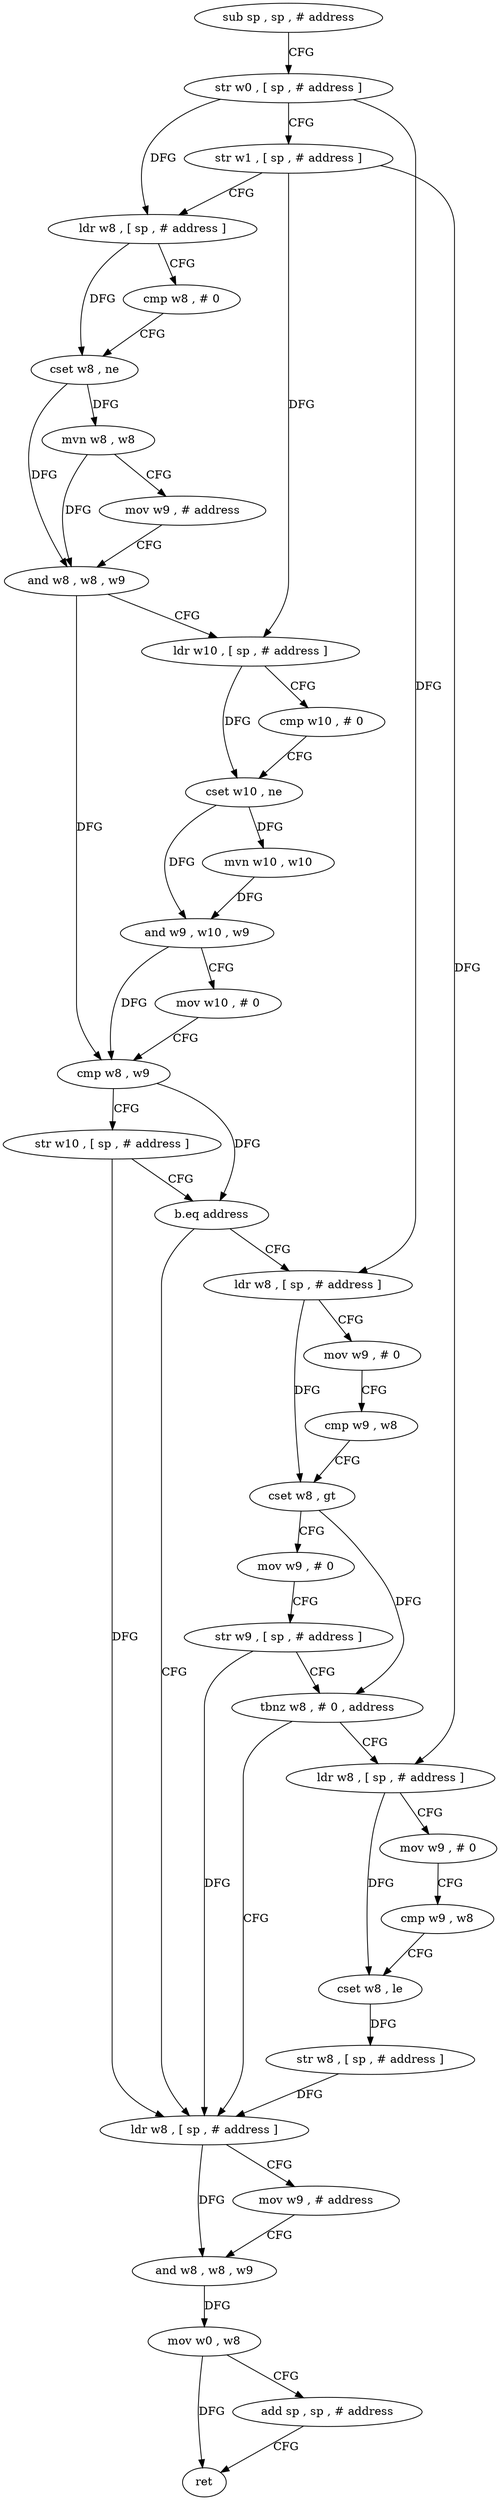 digraph "func" {
"4387820" [label = "sub sp , sp , # address" ]
"4387824" [label = "str w0 , [ sp , # address ]" ]
"4387828" [label = "str w1 , [ sp , # address ]" ]
"4387832" [label = "ldr w8 , [ sp , # address ]" ]
"4387836" [label = "cmp w8 , # 0" ]
"4387840" [label = "cset w8 , ne" ]
"4387844" [label = "mvn w8 , w8" ]
"4387848" [label = "mov w9 , # address" ]
"4387852" [label = "and w8 , w8 , w9" ]
"4387856" [label = "ldr w10 , [ sp , # address ]" ]
"4387860" [label = "cmp w10 , # 0" ]
"4387864" [label = "cset w10 , ne" ]
"4387868" [label = "mvn w10 , w10" ]
"4387872" [label = "and w9 , w10 , w9" ]
"4387876" [label = "mov w10 , # 0" ]
"4387880" [label = "cmp w8 , w9" ]
"4387884" [label = "str w10 , [ sp , # address ]" ]
"4387888" [label = "b.eq address" ]
"4387940" [label = "ldr w8 , [ sp , # address ]" ]
"4387892" [label = "ldr w8 , [ sp , # address ]" ]
"4387944" [label = "mov w9 , # address" ]
"4387948" [label = "and w8 , w8 , w9" ]
"4387952" [label = "mov w0 , w8" ]
"4387956" [label = "add sp , sp , # address" ]
"4387960" [label = "ret" ]
"4387896" [label = "mov w9 , # 0" ]
"4387900" [label = "cmp w9 , w8" ]
"4387904" [label = "cset w8 , gt" ]
"4387908" [label = "mov w9 , # 0" ]
"4387912" [label = "str w9 , [ sp , # address ]" ]
"4387916" [label = "tbnz w8 , # 0 , address" ]
"4387920" [label = "ldr w8 , [ sp , # address ]" ]
"4387924" [label = "mov w9 , # 0" ]
"4387928" [label = "cmp w9 , w8" ]
"4387932" [label = "cset w8 , le" ]
"4387936" [label = "str w8 , [ sp , # address ]" ]
"4387820" -> "4387824" [ label = "CFG" ]
"4387824" -> "4387828" [ label = "CFG" ]
"4387824" -> "4387832" [ label = "DFG" ]
"4387824" -> "4387892" [ label = "DFG" ]
"4387828" -> "4387832" [ label = "CFG" ]
"4387828" -> "4387856" [ label = "DFG" ]
"4387828" -> "4387920" [ label = "DFG" ]
"4387832" -> "4387836" [ label = "CFG" ]
"4387832" -> "4387840" [ label = "DFG" ]
"4387836" -> "4387840" [ label = "CFG" ]
"4387840" -> "4387844" [ label = "DFG" ]
"4387840" -> "4387852" [ label = "DFG" ]
"4387844" -> "4387848" [ label = "CFG" ]
"4387844" -> "4387852" [ label = "DFG" ]
"4387848" -> "4387852" [ label = "CFG" ]
"4387852" -> "4387856" [ label = "CFG" ]
"4387852" -> "4387880" [ label = "DFG" ]
"4387856" -> "4387860" [ label = "CFG" ]
"4387856" -> "4387864" [ label = "DFG" ]
"4387860" -> "4387864" [ label = "CFG" ]
"4387864" -> "4387868" [ label = "DFG" ]
"4387864" -> "4387872" [ label = "DFG" ]
"4387868" -> "4387872" [ label = "DFG" ]
"4387872" -> "4387876" [ label = "CFG" ]
"4387872" -> "4387880" [ label = "DFG" ]
"4387876" -> "4387880" [ label = "CFG" ]
"4387880" -> "4387884" [ label = "CFG" ]
"4387880" -> "4387888" [ label = "DFG" ]
"4387884" -> "4387888" [ label = "CFG" ]
"4387884" -> "4387940" [ label = "DFG" ]
"4387888" -> "4387940" [ label = "CFG" ]
"4387888" -> "4387892" [ label = "CFG" ]
"4387940" -> "4387944" [ label = "CFG" ]
"4387940" -> "4387948" [ label = "DFG" ]
"4387892" -> "4387896" [ label = "CFG" ]
"4387892" -> "4387904" [ label = "DFG" ]
"4387944" -> "4387948" [ label = "CFG" ]
"4387948" -> "4387952" [ label = "DFG" ]
"4387952" -> "4387956" [ label = "CFG" ]
"4387952" -> "4387960" [ label = "DFG" ]
"4387956" -> "4387960" [ label = "CFG" ]
"4387896" -> "4387900" [ label = "CFG" ]
"4387900" -> "4387904" [ label = "CFG" ]
"4387904" -> "4387908" [ label = "CFG" ]
"4387904" -> "4387916" [ label = "DFG" ]
"4387908" -> "4387912" [ label = "CFG" ]
"4387912" -> "4387916" [ label = "CFG" ]
"4387912" -> "4387940" [ label = "DFG" ]
"4387916" -> "4387940" [ label = "CFG" ]
"4387916" -> "4387920" [ label = "CFG" ]
"4387920" -> "4387924" [ label = "CFG" ]
"4387920" -> "4387932" [ label = "DFG" ]
"4387924" -> "4387928" [ label = "CFG" ]
"4387928" -> "4387932" [ label = "CFG" ]
"4387932" -> "4387936" [ label = "DFG" ]
"4387936" -> "4387940" [ label = "DFG" ]
}
